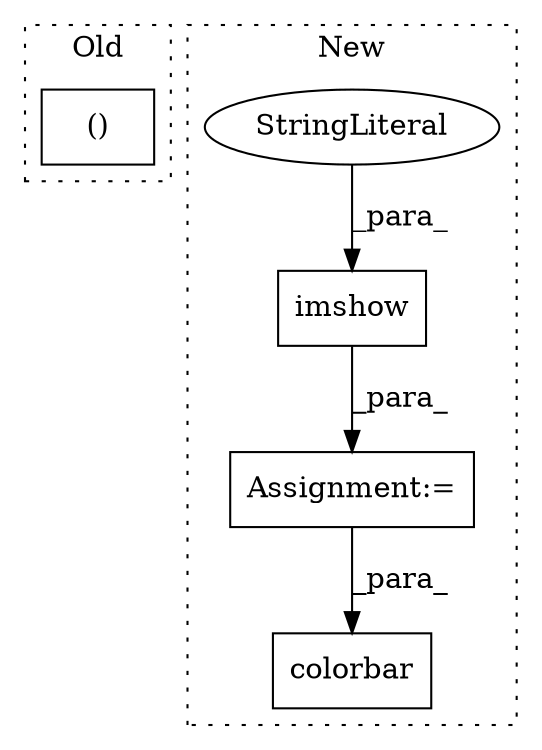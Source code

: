 digraph G {
subgraph cluster0 {
1 [label="()" a="106" s="3086" l="37" shape="box"];
label = "Old";
style="dotted";
}
subgraph cluster1 {
2 [label="colorbar" a="32" s="2903,2914" l="9,1" shape="box"];
3 [label="Assignment:=" a="7" s="2845" l="1" shape="box"];
4 [label="imshow" a="32" s="2849,2890" l="7,1" shape="box"];
5 [label="StringLiteral" a="45" s="2865" l="9" shape="ellipse"];
label = "New";
style="dotted";
}
3 -> 2 [label="_para_"];
4 -> 3 [label="_para_"];
5 -> 4 [label="_para_"];
}